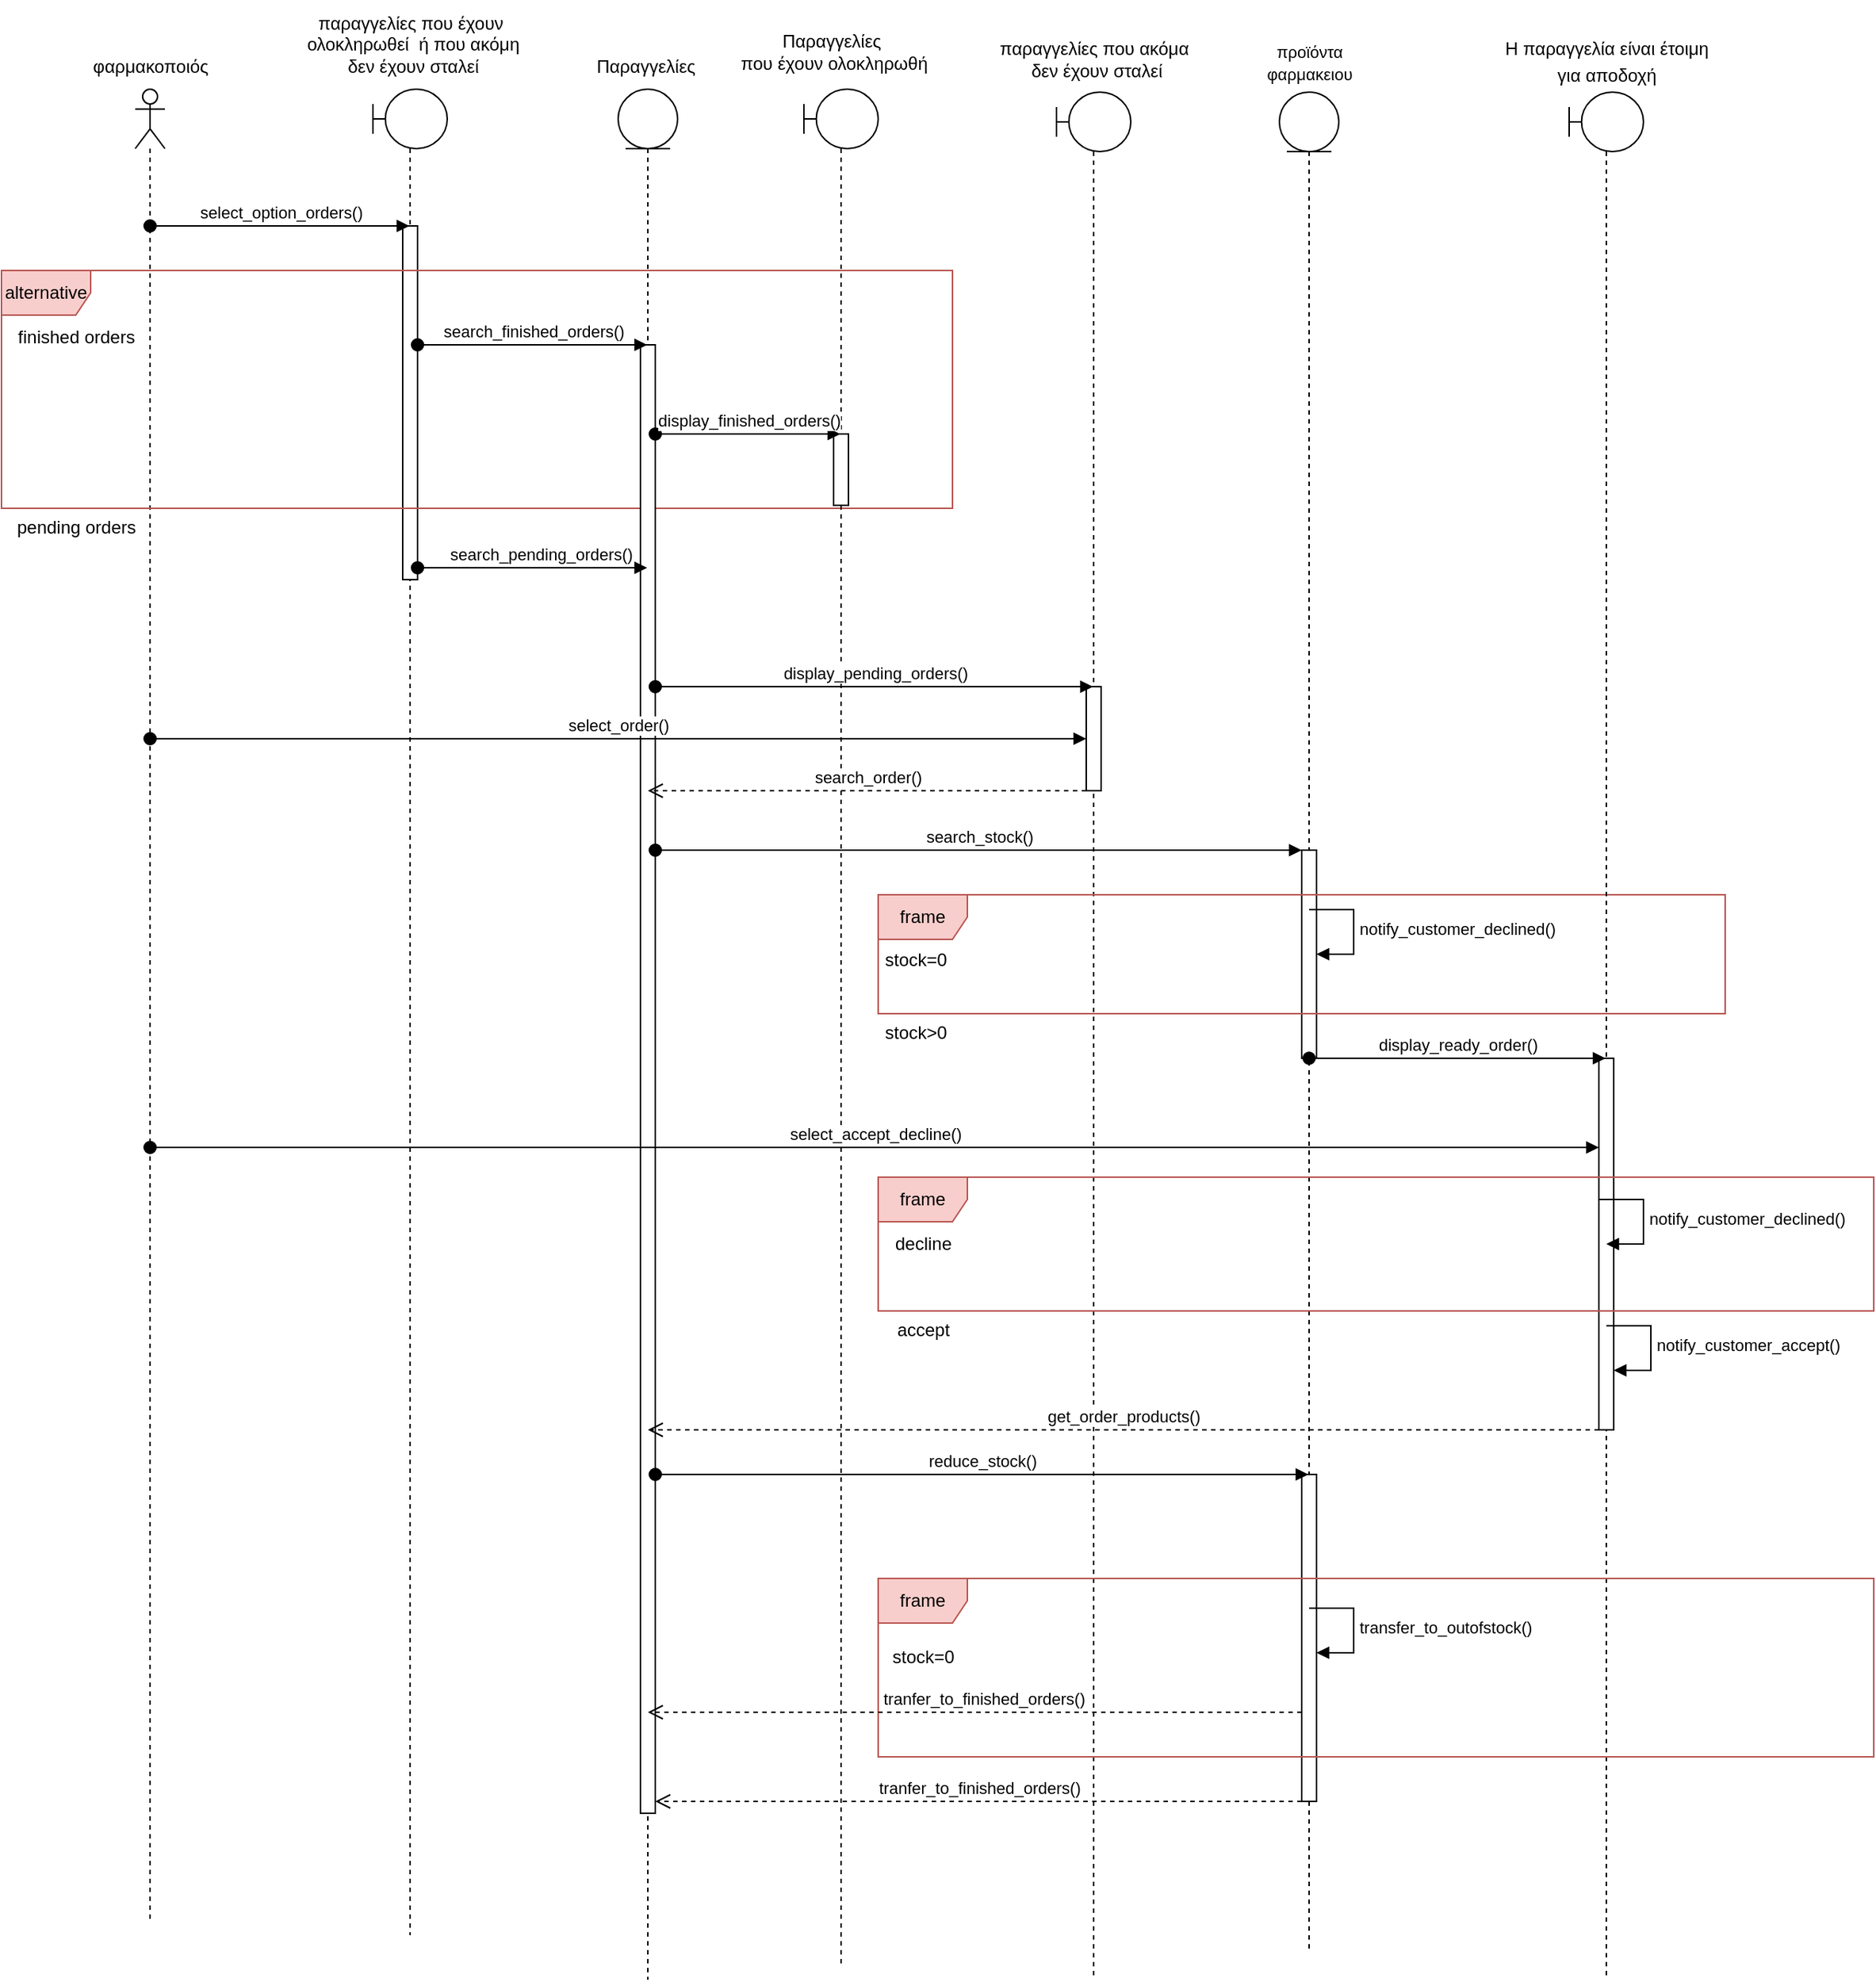 <mxfile version="21.2.1" type="device">
  <diagram name="Page-1" id="kONI2-lpgF3Xa1J8oByj">
    <mxGraphModel dx="521" dy="613" grid="1" gridSize="10" guides="1" tooltips="1" connect="1" arrows="1" fold="1" page="1" pageScale="1" pageWidth="850" pageHeight="1100" math="0" shadow="0">
      <root>
        <mxCell id="0" />
        <mxCell id="1" parent="0" />
        <mxCell id="vUK2pE5NFXpl0ztqClt7-2" value="" style="shape=umlLifeline;perimeter=lifelinePerimeter;whiteSpace=wrap;html=1;container=1;dropTarget=0;collapsible=0;recursiveResize=0;outlineConnect=0;portConstraint=eastwest;newEdgeStyle={&quot;edgeStyle&quot;:&quot;elbowEdgeStyle&quot;,&quot;elbow&quot;:&quot;vertical&quot;,&quot;curved&quot;:0,&quot;rounded&quot;:0};participant=umlActor;" parent="1" vertex="1">
          <mxGeometry x="100" y="78" width="20" height="1232" as="geometry" />
        </mxCell>
        <mxCell id="vUK2pE5NFXpl0ztqClt7-3" value="φαρμακοποιός" style="text;html=1;align=center;verticalAlign=middle;resizable=0;points=[];autosize=1;strokeColor=none;fillColor=none;" parent="1" vertex="1">
          <mxGeometry x="60" y="48" width="100" height="30" as="geometry" />
        </mxCell>
        <mxCell id="vUK2pE5NFXpl0ztqClt7-4" value="" style="shape=umlLifeline;perimeter=lifelinePerimeter;whiteSpace=wrap;html=1;container=1;dropTarget=0;collapsible=0;recursiveResize=0;outlineConnect=0;portConstraint=eastwest;newEdgeStyle={&quot;edgeStyle&quot;:&quot;elbowEdgeStyle&quot;,&quot;elbow&quot;:&quot;vertical&quot;,&quot;curved&quot;:0,&quot;rounded&quot;:0};participant=umlBoundary;" parent="1" vertex="1">
          <mxGeometry x="260" y="78" width="50" height="1242" as="geometry" />
        </mxCell>
        <mxCell id="vUK2pE5NFXpl0ztqClt7-7" value="" style="html=1;points=[];perimeter=orthogonalPerimeter;outlineConnect=0;targetShapes=umlLifeline;portConstraint=eastwest;newEdgeStyle={&quot;edgeStyle&quot;:&quot;elbowEdgeStyle&quot;,&quot;elbow&quot;:&quot;vertical&quot;,&quot;curved&quot;:0,&quot;rounded&quot;:0};" parent="vUK2pE5NFXpl0ztqClt7-4" vertex="1">
          <mxGeometry x="20" y="92" width="10" height="238" as="geometry" />
        </mxCell>
        <mxCell id="vUK2pE5NFXpl0ztqClt7-5" value="παραγγελίες που έχουν&lt;br&gt;&amp;nbsp;ολοκληρωθεί&amp;nbsp; ή που ακόμη&lt;br&gt;&amp;nbsp;δεν έχουν σταλεί" style="text;html=1;align=center;verticalAlign=middle;resizable=0;points=[];autosize=1;strokeColor=none;fillColor=none;" parent="1" vertex="1">
          <mxGeometry x="200" y="18" width="170" height="60" as="geometry" />
        </mxCell>
        <mxCell id="vUK2pE5NFXpl0ztqClt7-6" value="select_option_orders()" style="html=1;verticalAlign=bottom;startArrow=oval;startFill=1;endArrow=block;startSize=8;edgeStyle=elbowEdgeStyle;elbow=vertical;curved=0;rounded=0;" parent="1" source="vUK2pE5NFXpl0ztqClt7-2" target="vUK2pE5NFXpl0ztqClt7-4" edge="1">
          <mxGeometry width="60" relative="1" as="geometry">
            <mxPoint x="150" y="160" as="sourcePoint" />
            <mxPoint x="210" y="160" as="targetPoint" />
            <Array as="points">
              <mxPoint x="250" y="170" />
            </Array>
          </mxGeometry>
        </mxCell>
        <mxCell id="vUK2pE5NFXpl0ztqClt7-8" value="alternative" style="shape=umlFrame;whiteSpace=wrap;html=1;pointerEvents=0;fillColor=#f8cecc;strokeColor=#b85450;" parent="1" vertex="1">
          <mxGeometry x="10" y="200" width="640" height="160" as="geometry" />
        </mxCell>
        <mxCell id="vUK2pE5NFXpl0ztqClt7-9" value="finished orders" style="text;html=1;align=center;verticalAlign=middle;resizable=0;points=[];autosize=1;strokeColor=none;fillColor=none;" parent="1" vertex="1">
          <mxGeometry x="10" y="230" width="100" height="30" as="geometry" />
        </mxCell>
        <mxCell id="vUK2pE5NFXpl0ztqClt7-10" value="" style="shape=umlLifeline;perimeter=lifelinePerimeter;whiteSpace=wrap;html=1;container=1;dropTarget=0;collapsible=0;recursiveResize=0;outlineConnect=0;portConstraint=eastwest;newEdgeStyle={&quot;edgeStyle&quot;:&quot;elbowEdgeStyle&quot;,&quot;elbow&quot;:&quot;vertical&quot;,&quot;curved&quot;:0,&quot;rounded&quot;:0};participant=umlEntity;" parent="1" vertex="1">
          <mxGeometry x="425" y="78" width="40" height="1272" as="geometry" />
        </mxCell>
        <mxCell id="vUK2pE5NFXpl0ztqClt7-13" value="" style="html=1;points=[];perimeter=orthogonalPerimeter;outlineConnect=0;targetShapes=umlLifeline;portConstraint=eastwest;newEdgeStyle={&quot;edgeStyle&quot;:&quot;elbowEdgeStyle&quot;,&quot;elbow&quot;:&quot;vertical&quot;,&quot;curved&quot;:0,&quot;rounded&quot;:0};" parent="vUK2pE5NFXpl0ztqClt7-10" vertex="1">
          <mxGeometry x="15" y="172" width="10" height="988" as="geometry" />
        </mxCell>
        <mxCell id="vUK2pE5NFXpl0ztqClt7-11" value="Παραγγελίες&amp;nbsp;" style="text;html=1;align=center;verticalAlign=middle;resizable=0;points=[];autosize=1;strokeColor=none;fillColor=none;" parent="1" vertex="1">
          <mxGeometry x="400" y="48" width="90" height="30" as="geometry" />
        </mxCell>
        <mxCell id="vUK2pE5NFXpl0ztqClt7-12" value="search_finished_orders()" style="html=1;verticalAlign=bottom;startArrow=oval;startFill=1;endArrow=block;startSize=8;edgeStyle=elbowEdgeStyle;elbow=vertical;curved=0;rounded=0;" parent="1" source="vUK2pE5NFXpl0ztqClt7-7" target="vUK2pE5NFXpl0ztqClt7-10" edge="1">
          <mxGeometry width="60" relative="1" as="geometry">
            <mxPoint x="350" y="250" as="sourcePoint" />
            <mxPoint x="410" y="250" as="targetPoint" />
            <Array as="points">
              <mxPoint x="420" y="250" />
            </Array>
          </mxGeometry>
        </mxCell>
        <mxCell id="vUK2pE5NFXpl0ztqClt7-14" value="" style="shape=umlLifeline;perimeter=lifelinePerimeter;whiteSpace=wrap;html=1;container=1;dropTarget=0;collapsible=0;recursiveResize=0;outlineConnect=0;portConstraint=eastwest;newEdgeStyle={&quot;edgeStyle&quot;:&quot;elbowEdgeStyle&quot;,&quot;elbow&quot;:&quot;vertical&quot;,&quot;curved&quot;:0,&quot;rounded&quot;:0};participant=umlBoundary;" parent="1" vertex="1">
          <mxGeometry x="550" y="78" width="50" height="1262" as="geometry" />
        </mxCell>
        <mxCell id="vUK2pE5NFXpl0ztqClt7-17" value="" style="html=1;points=[];perimeter=orthogonalPerimeter;outlineConnect=0;targetShapes=umlLifeline;portConstraint=eastwest;newEdgeStyle={&quot;edgeStyle&quot;:&quot;elbowEdgeStyle&quot;,&quot;elbow&quot;:&quot;vertical&quot;,&quot;curved&quot;:0,&quot;rounded&quot;:0};" parent="vUK2pE5NFXpl0ztqClt7-14" vertex="1">
          <mxGeometry x="20" y="232" width="10" height="48" as="geometry" />
        </mxCell>
        <mxCell id="vUK2pE5NFXpl0ztqClt7-15" value="Παραγγελίες&amp;nbsp;&lt;br&gt;που έχουν ολοκληρωθή" style="text;html=1;align=center;verticalAlign=middle;resizable=0;points=[];autosize=1;strokeColor=none;fillColor=none;" parent="1" vertex="1">
          <mxGeometry x="495" y="33" width="150" height="40" as="geometry" />
        </mxCell>
        <mxCell id="vUK2pE5NFXpl0ztqClt7-16" value="display_finished_orders()" style="html=1;verticalAlign=bottom;startArrow=oval;startFill=1;endArrow=block;startSize=8;edgeStyle=elbowEdgeStyle;elbow=vertical;curved=0;rounded=0;" parent="1" source="vUK2pE5NFXpl0ztqClt7-13" target="vUK2pE5NFXpl0ztqClt7-14" edge="1">
          <mxGeometry width="60" relative="1" as="geometry">
            <mxPoint x="480" y="299.5" as="sourcePoint" />
            <mxPoint x="540" y="299.5" as="targetPoint" />
            <Array as="points">
              <mxPoint x="490" y="310" />
              <mxPoint x="550" y="310" />
            </Array>
          </mxGeometry>
        </mxCell>
        <mxCell id="vUK2pE5NFXpl0ztqClt7-18" value="" style="shape=umlLifeline;perimeter=lifelinePerimeter;whiteSpace=wrap;html=1;container=1;dropTarget=0;collapsible=0;recursiveResize=0;outlineConnect=0;portConstraint=eastwest;newEdgeStyle={&quot;edgeStyle&quot;:&quot;elbowEdgeStyle&quot;,&quot;elbow&quot;:&quot;vertical&quot;,&quot;curved&quot;:0,&quot;rounded&quot;:0};participant=umlBoundary;" parent="1" vertex="1">
          <mxGeometry x="720" y="80" width="50" height="1270" as="geometry" />
        </mxCell>
        <mxCell id="vUK2pE5NFXpl0ztqClt7-25" value="" style="html=1;points=[];perimeter=orthogonalPerimeter;outlineConnect=0;targetShapes=umlLifeline;portConstraint=eastwest;newEdgeStyle={&quot;edgeStyle&quot;:&quot;elbowEdgeStyle&quot;,&quot;elbow&quot;:&quot;vertical&quot;,&quot;curved&quot;:0,&quot;rounded&quot;:0};" parent="vUK2pE5NFXpl0ztqClt7-18" vertex="1">
          <mxGeometry x="20" y="400" width="10" height="70" as="geometry" />
        </mxCell>
        <mxCell id="vUK2pE5NFXpl0ztqClt7-19" value="search_pending_orders()" style="html=1;verticalAlign=bottom;startArrow=oval;startFill=1;endArrow=block;startSize=8;edgeStyle=elbowEdgeStyle;elbow=vertical;curved=0;rounded=0;" parent="1" source="vUK2pE5NFXpl0ztqClt7-7" target="vUK2pE5NFXpl0ztqClt7-10" edge="1">
          <mxGeometry x="0.077" width="60" relative="1" as="geometry">
            <mxPoint x="460" y="400" as="sourcePoint" />
            <mxPoint x="430" y="400" as="targetPoint" />
            <Array as="points">
              <mxPoint x="400" y="400" />
              <mxPoint x="420" y="410" />
            </Array>
            <mxPoint as="offset" />
          </mxGeometry>
        </mxCell>
        <mxCell id="vUK2pE5NFXpl0ztqClt7-22" value="pending orders" style="text;html=1;align=center;verticalAlign=middle;resizable=0;points=[];autosize=1;strokeColor=none;fillColor=none;" parent="1" vertex="1">
          <mxGeometry x="10" y="358" width="100" height="30" as="geometry" />
        </mxCell>
        <mxCell id="vUK2pE5NFXpl0ztqClt7-23" value="παραγγελίες που ακόμα&lt;br&gt;&amp;nbsp;δεν έχουν σταλεί" style="text;html=1;align=center;verticalAlign=middle;resizable=0;points=[];autosize=1;strokeColor=none;fillColor=none;" parent="1" vertex="1">
          <mxGeometry x="670" y="38" width="150" height="40" as="geometry" />
        </mxCell>
        <mxCell id="vUK2pE5NFXpl0ztqClt7-24" value="display_pending_orders()" style="html=1;verticalAlign=bottom;startArrow=oval;startFill=1;endArrow=block;startSize=8;edgeStyle=elbowEdgeStyle;elbow=vertical;curved=0;rounded=0;" parent="1" target="vUK2pE5NFXpl0ztqClt7-18" edge="1">
          <mxGeometry width="60" relative="1" as="geometry">
            <mxPoint x="450" y="480" as="sourcePoint" />
            <mxPoint x="660" y="590" as="targetPoint" />
            <Array as="points">
              <mxPoint x="670" y="480" />
            </Array>
          </mxGeometry>
        </mxCell>
        <mxCell id="vUK2pE5NFXpl0ztqClt7-26" value="select_order()" style="html=1;verticalAlign=bottom;startArrow=oval;startFill=1;endArrow=block;startSize=8;edgeStyle=elbowEdgeStyle;elbow=vertical;curved=0;rounded=0;" parent="1" source="vUK2pE5NFXpl0ztqClt7-2" target="vUK2pE5NFXpl0ztqClt7-25" edge="1">
          <mxGeometry width="60" relative="1" as="geometry">
            <mxPoint x="600" y="590" as="sourcePoint" />
            <mxPoint x="660" y="590" as="targetPoint" />
          </mxGeometry>
        </mxCell>
        <mxCell id="vUK2pE5NFXpl0ztqClt7-27" value="" style="shape=umlLifeline;perimeter=lifelinePerimeter;whiteSpace=wrap;html=1;container=1;dropTarget=0;collapsible=0;recursiveResize=0;outlineConnect=0;portConstraint=eastwest;newEdgeStyle={&quot;edgeStyle&quot;:&quot;elbowEdgeStyle&quot;,&quot;elbow&quot;:&quot;vertical&quot;,&quot;curved&quot;:0,&quot;rounded&quot;:0};participant=umlEntity;" parent="1" vertex="1">
          <mxGeometry x="870" y="80" width="40" height="1250" as="geometry" />
        </mxCell>
        <mxCell id="vUK2pE5NFXpl0ztqClt7-31" value="" style="html=1;points=[];perimeter=orthogonalPerimeter;outlineConnect=0;targetShapes=umlLifeline;portConstraint=eastwest;newEdgeStyle={&quot;edgeStyle&quot;:&quot;elbowEdgeStyle&quot;,&quot;elbow&quot;:&quot;vertical&quot;,&quot;curved&quot;:0,&quot;rounded&quot;:0};" parent="vUK2pE5NFXpl0ztqClt7-27" vertex="1">
          <mxGeometry x="15" y="510" width="10" height="140" as="geometry" />
        </mxCell>
        <mxCell id="vUK2pE5NFXpl0ztqClt7-59" value="" style="html=1;points=[];perimeter=orthogonalPerimeter;outlineConnect=0;targetShapes=umlLifeline;portConstraint=eastwest;newEdgeStyle={&quot;edgeStyle&quot;:&quot;elbowEdgeStyle&quot;,&quot;elbow&quot;:&quot;vertical&quot;,&quot;curved&quot;:0,&quot;rounded&quot;:0};" parent="vUK2pE5NFXpl0ztqClt7-27" vertex="1">
          <mxGeometry x="15" y="930" width="10" height="220" as="geometry" />
        </mxCell>
        <mxCell id="vUK2pE5NFXpl0ztqClt7-29" value="&lt;font style=&quot;font-size: 11px;&quot;&gt;προϊόντα&lt;br style=&quot;border-color: var(--border-color); background-color: rgb(255, 255, 255);&quot;&gt;&lt;span style=&quot;background-color: rgb(255, 255, 255);&quot;&gt;φαρμακειου&lt;/span&gt;&lt;/font&gt;" style="text;html=1;align=center;verticalAlign=middle;resizable=0;points=[];autosize=1;strokeColor=none;fillColor=none;" parent="1" vertex="1">
          <mxGeometry x="850" y="40" width="80" height="40" as="geometry" />
        </mxCell>
        <mxCell id="vUK2pE5NFXpl0ztqClt7-32" value="frame" style="shape=umlFrame;whiteSpace=wrap;html=1;pointerEvents=0;fillColor=#f8cecc;strokeColor=#b85450;" parent="1" vertex="1">
          <mxGeometry x="600" y="620" width="570" height="80" as="geometry" />
        </mxCell>
        <mxCell id="vUK2pE5NFXpl0ztqClt7-33" value="stock=0" style="text;html=1;align=center;verticalAlign=middle;resizable=0;points=[];autosize=1;strokeColor=none;fillColor=none;" parent="1" vertex="1">
          <mxGeometry x="590" y="649" width="70" height="30" as="geometry" />
        </mxCell>
        <mxCell id="vUK2pE5NFXpl0ztqClt7-35" value="notify_customer_declined()" style="html=1;align=left;spacingLeft=2;endArrow=block;rounded=0;edgeStyle=orthogonalEdgeStyle;curved=0;rounded=0;" parent="1" edge="1">
          <mxGeometry relative="1" as="geometry">
            <mxPoint x="890" y="630" as="sourcePoint" />
            <Array as="points">
              <mxPoint x="920" y="630" />
              <mxPoint x="920" y="660" />
            </Array>
            <mxPoint x="895" y="660" as="targetPoint" />
          </mxGeometry>
        </mxCell>
        <mxCell id="vUK2pE5NFXpl0ztqClt7-37" value="stock&amp;gt;0" style="text;html=1;align=center;verticalAlign=middle;resizable=0;points=[];autosize=1;strokeColor=none;fillColor=none;" parent="1" vertex="1">
          <mxGeometry x="590" y="698" width="70" height="30" as="geometry" />
        </mxCell>
        <mxCell id="vUK2pE5NFXpl0ztqClt7-38" value="search_order()" style="html=1;verticalAlign=bottom;endArrow=open;dashed=1;endSize=8;edgeStyle=elbowEdgeStyle;elbow=vertical;curved=0;rounded=0;" parent="1" source="vUK2pE5NFXpl0ztqClt7-25" target="vUK2pE5NFXpl0ztqClt7-10" edge="1">
          <mxGeometry relative="1" as="geometry">
            <mxPoint x="570" y="540" as="sourcePoint" />
            <mxPoint x="490" y="540" as="targetPoint" />
            <Array as="points">
              <mxPoint x="540" y="550" />
              <mxPoint x="510" y="560" />
            </Array>
          </mxGeometry>
        </mxCell>
        <mxCell id="vUK2pE5NFXpl0ztqClt7-41" value="search_stock()" style="html=1;verticalAlign=bottom;startArrow=oval;startFill=1;endArrow=block;startSize=8;edgeStyle=elbowEdgeStyle;elbow=vertical;curved=0;rounded=0;" parent="1" target="vUK2pE5NFXpl0ztqClt7-31" edge="1">
          <mxGeometry width="60" relative="1" as="geometry">
            <mxPoint x="450" y="590" as="sourcePoint" />
            <mxPoint x="720" y="590" as="targetPoint" />
            <Array as="points">
              <mxPoint x="850" y="590" />
              <mxPoint x="490" y="600" />
            </Array>
          </mxGeometry>
        </mxCell>
        <mxCell id="vUK2pE5NFXpl0ztqClt7-42" value="" style="shape=umlLifeline;perimeter=lifelinePerimeter;whiteSpace=wrap;html=1;container=1;dropTarget=0;collapsible=0;recursiveResize=0;outlineConnect=0;portConstraint=eastwest;newEdgeStyle={&quot;edgeStyle&quot;:&quot;elbowEdgeStyle&quot;,&quot;elbow&quot;:&quot;vertical&quot;,&quot;curved&quot;:0,&quot;rounded&quot;:0};participant=umlBoundary;" parent="1" vertex="1">
          <mxGeometry x="1065" y="80" width="50" height="1270" as="geometry" />
        </mxCell>
        <mxCell id="vUK2pE5NFXpl0ztqClt7-45" value="" style="html=1;points=[];perimeter=orthogonalPerimeter;outlineConnect=0;targetShapes=umlLifeline;portConstraint=eastwest;newEdgeStyle={&quot;edgeStyle&quot;:&quot;elbowEdgeStyle&quot;,&quot;elbow&quot;:&quot;vertical&quot;,&quot;curved&quot;:0,&quot;rounded&quot;:0};" parent="vUK2pE5NFXpl0ztqClt7-42" vertex="1">
          <mxGeometry x="20" y="650" width="10" height="250" as="geometry" />
        </mxCell>
        <mxCell id="vUK2pE5NFXpl0ztqClt7-43" value="&lt;font style=&quot;font-size: 12px;&quot;&gt;H&lt;span style=&quot;border-color: var(--border-color); background-color: rgb(255, 255, 255); line-height: 17.12px; font-family: Arial, sans-serif;&quot;&gt;&amp;nbsp;παραγγελία είναι έτοιμη&lt;br style=&quot;border-color: var(--border-color);&quot;&gt;για αποδοχή&lt;/span&gt;&lt;/font&gt;" style="text;html=1;align=center;verticalAlign=middle;resizable=0;points=[];autosize=1;strokeColor=none;fillColor=none;" parent="1" vertex="1">
          <mxGeometry x="1010" y="35" width="160" height="50" as="geometry" />
        </mxCell>
        <mxCell id="vUK2pE5NFXpl0ztqClt7-44" value="display_ready_order()" style="html=1;verticalAlign=bottom;startArrow=oval;startFill=1;endArrow=block;startSize=8;edgeStyle=elbowEdgeStyle;elbow=vertical;curved=0;rounded=0;" parent="1" source="vUK2pE5NFXpl0ztqClt7-27" target="vUK2pE5NFXpl0ztqClt7-42" edge="1">
          <mxGeometry width="60" relative="1" as="geometry">
            <mxPoint x="970" y="740" as="sourcePoint" />
            <mxPoint x="1030" y="740" as="targetPoint" />
            <Array as="points">
              <mxPoint x="1030" y="730" />
            </Array>
          </mxGeometry>
        </mxCell>
        <mxCell id="vUK2pE5NFXpl0ztqClt7-46" value="select_accept_decline()" style="html=1;verticalAlign=bottom;startArrow=oval;startFill=1;endArrow=block;startSize=8;edgeStyle=elbowEdgeStyle;elbow=vertical;curved=0;rounded=0;" parent="1" source="vUK2pE5NFXpl0ztqClt7-2" target="vUK2pE5NFXpl0ztqClt7-45" edge="1">
          <mxGeometry width="60" relative="1" as="geometry">
            <mxPoint x="150" y="740" as="sourcePoint" />
            <mxPoint x="210" y="740" as="targetPoint" />
            <Array as="points">
              <mxPoint x="1020" y="790" />
            </Array>
          </mxGeometry>
        </mxCell>
        <mxCell id="vUK2pE5NFXpl0ztqClt7-47" value="frame" style="shape=umlFrame;whiteSpace=wrap;html=1;pointerEvents=0;fillColor=#f8cecc;strokeColor=#b85450;" parent="1" vertex="1">
          <mxGeometry x="600" y="810" width="670" height="90" as="geometry" />
        </mxCell>
        <mxCell id="vUK2pE5NFXpl0ztqClt7-48" value="decline" style="text;html=1;align=center;verticalAlign=middle;resizable=0;points=[];autosize=1;strokeColor=none;fillColor=none;" parent="1" vertex="1">
          <mxGeometry x="600" y="840" width="60" height="30" as="geometry" />
        </mxCell>
        <mxCell id="vUK2pE5NFXpl0ztqClt7-50" value="notify_customer_declined()" style="html=1;align=left;spacingLeft=2;endArrow=block;rounded=0;edgeStyle=orthogonalEdgeStyle;curved=0;rounded=0;" parent="1" edge="1">
          <mxGeometry relative="1" as="geometry">
            <mxPoint x="1085" y="825" as="sourcePoint" />
            <Array as="points">
              <mxPoint x="1115" y="855" />
            </Array>
            <mxPoint x="1090" y="855" as="targetPoint" />
          </mxGeometry>
        </mxCell>
        <mxCell id="vUK2pE5NFXpl0ztqClt7-53" value="accept" style="text;html=1;align=center;verticalAlign=middle;resizable=0;points=[];autosize=1;strokeColor=none;fillColor=none;" parent="1" vertex="1">
          <mxGeometry x="600" y="898" width="60" height="30" as="geometry" />
        </mxCell>
        <mxCell id="vUK2pE5NFXpl0ztqClt7-57" value="notify_customer_accept()" style="html=1;align=left;spacingLeft=2;endArrow=block;rounded=0;edgeStyle=orthogonalEdgeStyle;curved=0;rounded=0;" parent="1" edge="1">
          <mxGeometry x="0.012" relative="1" as="geometry">
            <mxPoint x="1090" y="910" as="sourcePoint" />
            <Array as="points">
              <mxPoint x="1120" y="940" />
            </Array>
            <mxPoint x="1095" y="940" as="targetPoint" />
            <mxPoint as="offset" />
          </mxGeometry>
        </mxCell>
        <mxCell id="vUK2pE5NFXpl0ztqClt7-58" value="get_order_products()" style="html=1;verticalAlign=bottom;endArrow=open;dashed=1;endSize=8;edgeStyle=elbowEdgeStyle;elbow=vertical;curved=0;rounded=0;" parent="1" source="vUK2pE5NFXpl0ztqClt7-45" target="vUK2pE5NFXpl0ztqClt7-10" edge="1">
          <mxGeometry relative="1" as="geometry">
            <mxPoint x="1040" y="980" as="sourcePoint" />
            <mxPoint x="960" y="980" as="targetPoint" />
            <Array as="points">
              <mxPoint x="930" y="980" />
            </Array>
          </mxGeometry>
        </mxCell>
        <mxCell id="vUK2pE5NFXpl0ztqClt7-60" value="frame" style="shape=umlFrame;whiteSpace=wrap;html=1;pointerEvents=0;fillColor=#f8cecc;strokeColor=#b85450;" parent="1" vertex="1">
          <mxGeometry x="600" y="1080" width="670" height="120" as="geometry" />
        </mxCell>
        <mxCell id="vUK2pE5NFXpl0ztqClt7-61" value="reduce_stock()" style="html=1;verticalAlign=bottom;startArrow=oval;startFill=1;endArrow=block;startSize=8;edgeStyle=elbowEdgeStyle;elbow=vertical;curved=0;rounded=0;" parent="1" source="vUK2pE5NFXpl0ztqClt7-13" target="vUK2pE5NFXpl0ztqClt7-27" edge="1">
          <mxGeometry width="60" relative="1" as="geometry">
            <mxPoint x="670" y="1010" as="sourcePoint" />
            <mxPoint x="730" y="1010" as="targetPoint" />
            <Array as="points">
              <mxPoint x="800" y="1010" />
            </Array>
          </mxGeometry>
        </mxCell>
        <mxCell id="vUK2pE5NFXpl0ztqClt7-62" value="stock=0" style="text;html=1;align=center;verticalAlign=middle;resizable=0;points=[];autosize=1;strokeColor=none;fillColor=none;" parent="1" vertex="1">
          <mxGeometry x="595" y="1118" width="70" height="30" as="geometry" />
        </mxCell>
        <mxCell id="vUK2pE5NFXpl0ztqClt7-64" value="transfer_to_outofstock()" style="html=1;align=left;spacingLeft=2;endArrow=block;rounded=0;edgeStyle=orthogonalEdgeStyle;curved=0;rounded=0;" parent="1" edge="1">
          <mxGeometry relative="1" as="geometry">
            <mxPoint x="890" y="1100" as="sourcePoint" />
            <Array as="points">
              <mxPoint x="920" y="1130" />
            </Array>
            <mxPoint x="895" y="1130" as="targetPoint" />
          </mxGeometry>
        </mxCell>
        <mxCell id="vUK2pE5NFXpl0ztqClt7-65" value="tranfer_to_finished_orders()" style="html=1;verticalAlign=bottom;endArrow=open;dashed=1;endSize=8;edgeStyle=elbowEdgeStyle;elbow=vertical;curved=0;rounded=0;" parent="1" source="vUK2pE5NFXpl0ztqClt7-59" target="vUK2pE5NFXpl0ztqClt7-10" edge="1">
          <mxGeometry x="-0.024" relative="1" as="geometry">
            <mxPoint x="690" y="1179.5" as="sourcePoint" />
            <mxPoint x="610" y="1179.5" as="targetPoint" />
            <Array as="points">
              <mxPoint x="850" y="1170" />
            </Array>
            <mxPoint as="offset" />
          </mxGeometry>
        </mxCell>
        <mxCell id="vUK2pE5NFXpl0ztqClt7-68" value="tranfer_to_finished_orders()" style="html=1;verticalAlign=bottom;endArrow=open;dashed=1;endSize=8;edgeStyle=elbowEdgeStyle;elbow=vertical;curved=0;rounded=0;" parent="1" source="vUK2pE5NFXpl0ztqClt7-59" target="vUK2pE5NFXpl0ztqClt7-13" edge="1">
          <mxGeometry relative="1" as="geometry">
            <mxPoint x="690" y="1220" as="sourcePoint" />
            <mxPoint x="245" y="1220" as="targetPoint" />
            <Array as="points">
              <mxPoint x="480" y="1230" />
            </Array>
          </mxGeometry>
        </mxCell>
      </root>
    </mxGraphModel>
  </diagram>
</mxfile>
